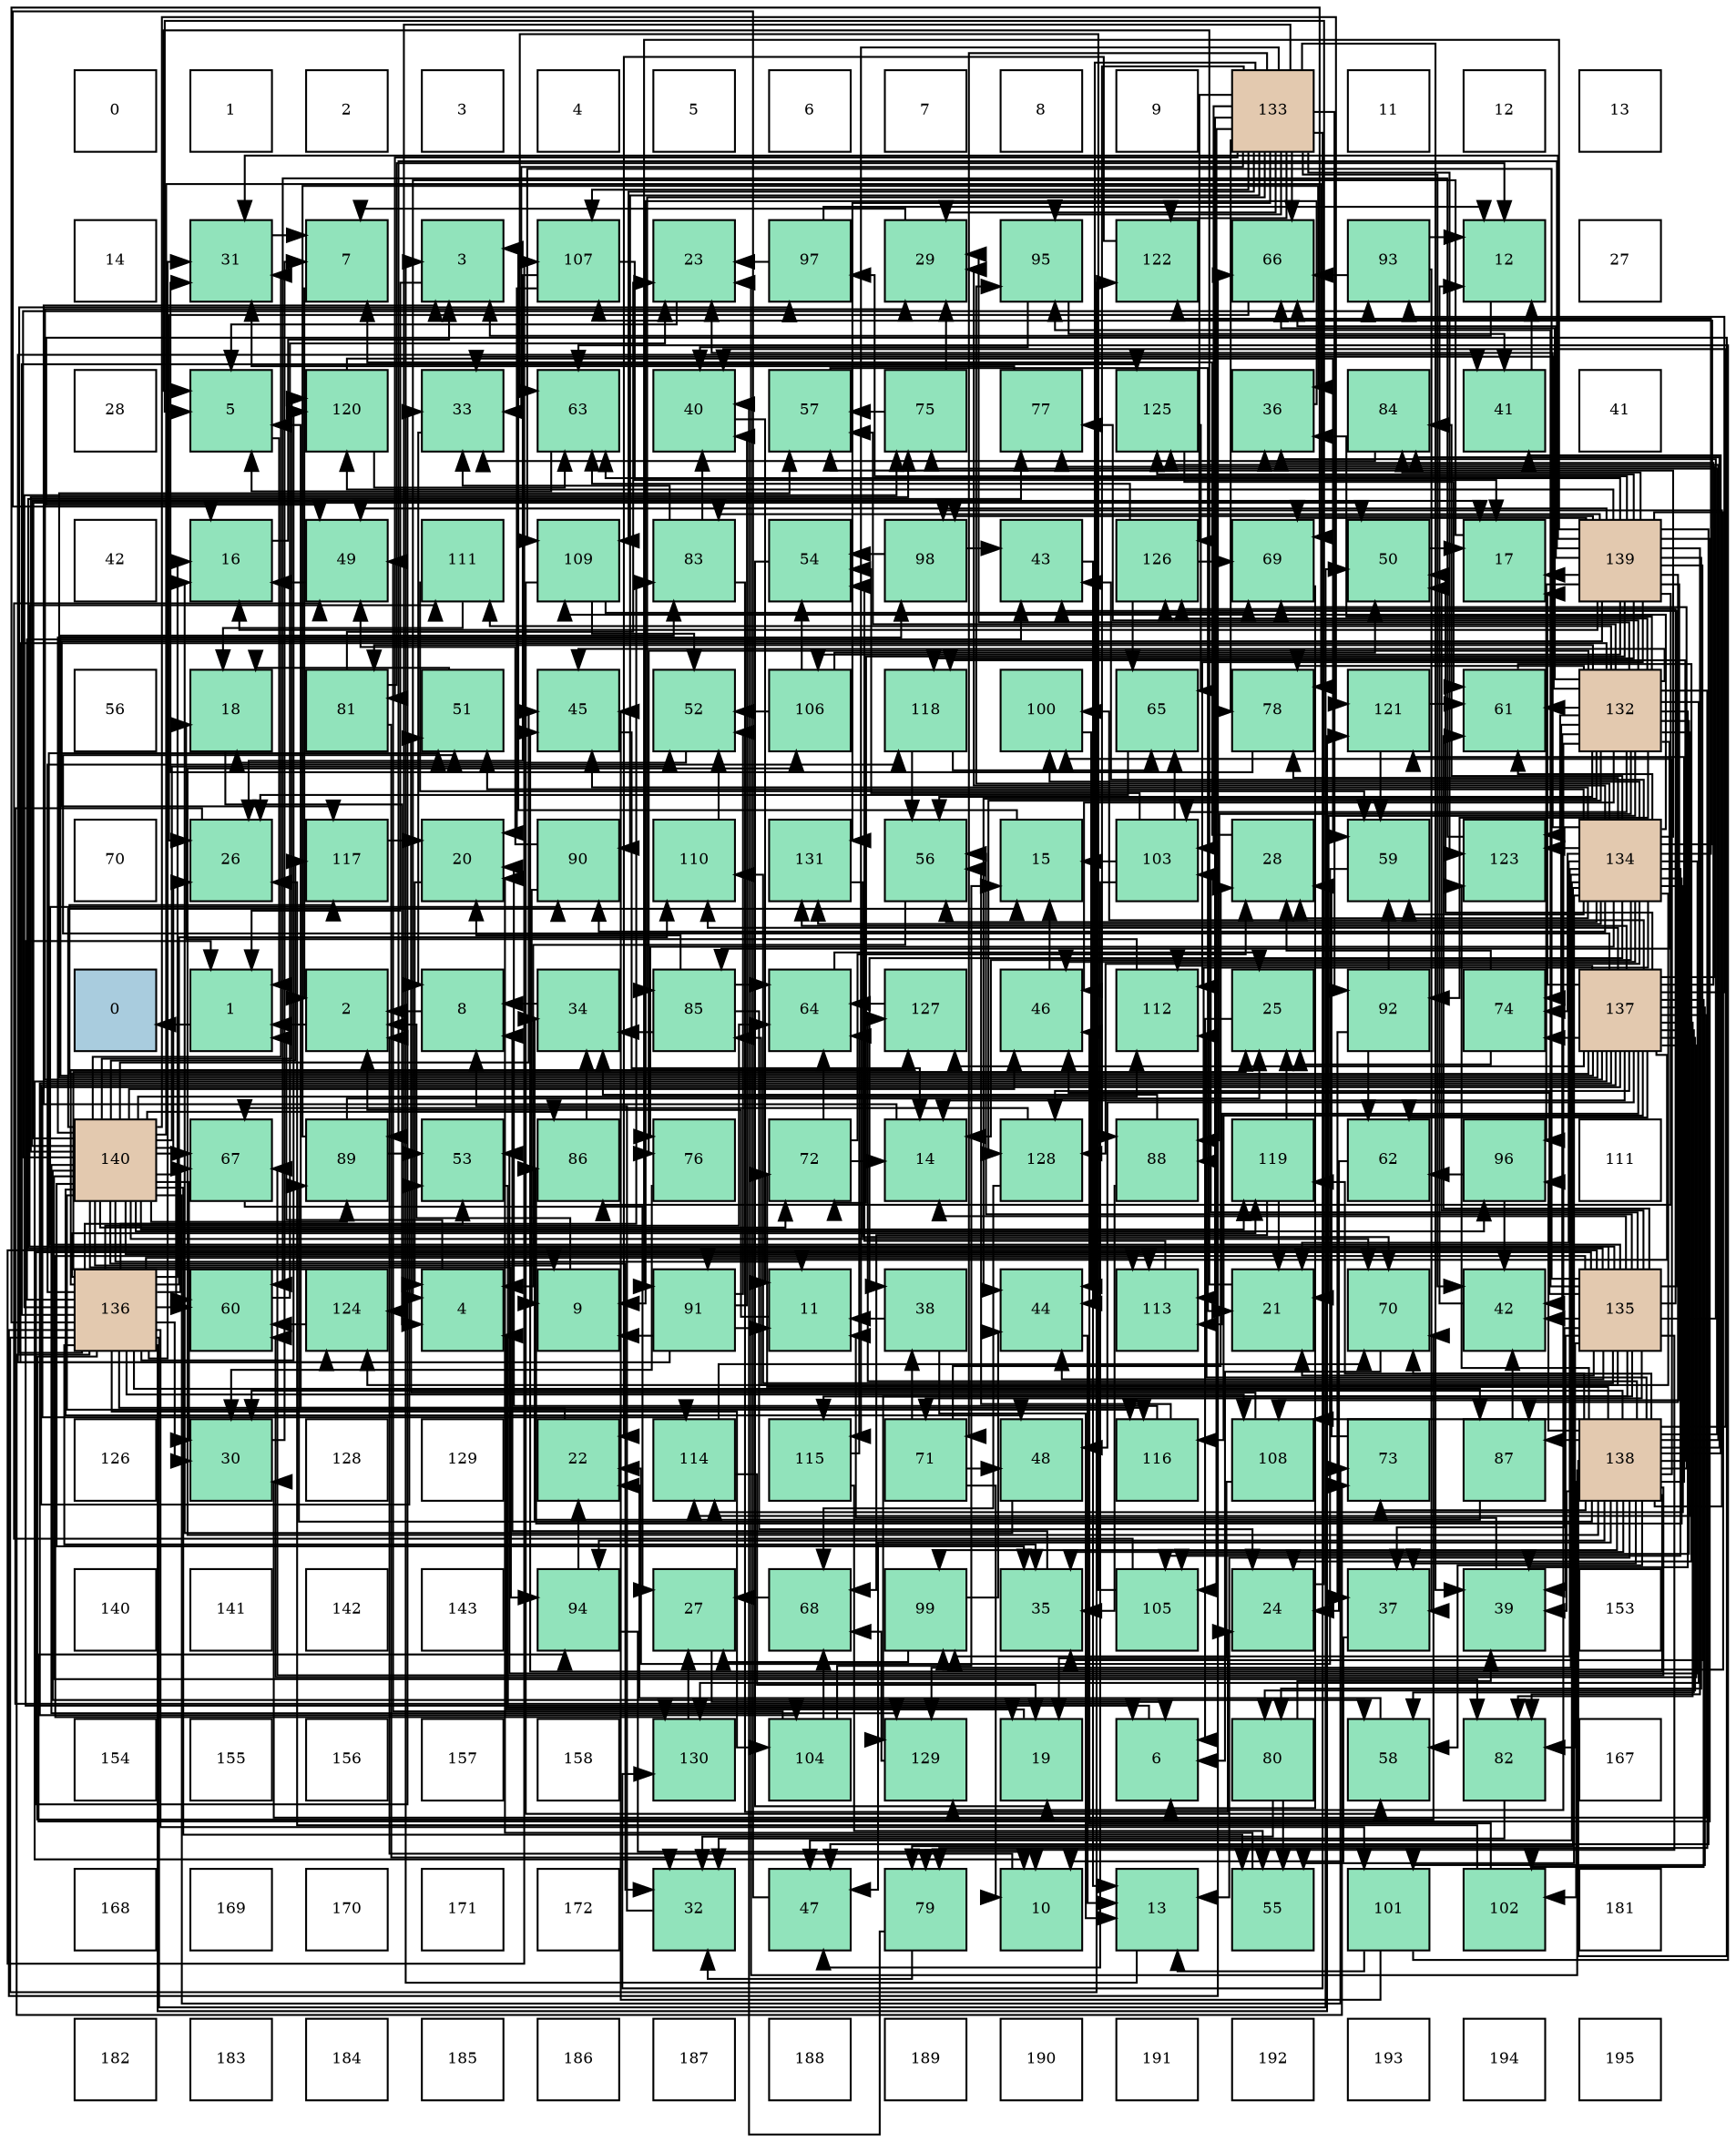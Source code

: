 digraph layout{
 rankdir=TB;
 splines=ortho;
 node [style=filled shape=square fixedsize=true width=0.6];
0[label="0", fontsize=8, fillcolor="#ffffff"];
1[label="1", fontsize=8, fillcolor="#ffffff"];
2[label="2", fontsize=8, fillcolor="#ffffff"];
3[label="3", fontsize=8, fillcolor="#ffffff"];
4[label="4", fontsize=8, fillcolor="#ffffff"];
5[label="5", fontsize=8, fillcolor="#ffffff"];
6[label="6", fontsize=8, fillcolor="#ffffff"];
7[label="7", fontsize=8, fillcolor="#ffffff"];
8[label="8", fontsize=8, fillcolor="#ffffff"];
9[label="9", fontsize=8, fillcolor="#ffffff"];
10[label="133", fontsize=8, fillcolor="#e3c9af"];
11[label="11", fontsize=8, fillcolor="#ffffff"];
12[label="12", fontsize=8, fillcolor="#ffffff"];
13[label="13", fontsize=8, fillcolor="#ffffff"];
14[label="14", fontsize=8, fillcolor="#ffffff"];
15[label="31", fontsize=8, fillcolor="#91e3bb"];
16[label="7", fontsize=8, fillcolor="#91e3bb"];
17[label="3", fontsize=8, fillcolor="#91e3bb"];
18[label="107", fontsize=8, fillcolor="#91e3bb"];
19[label="23", fontsize=8, fillcolor="#91e3bb"];
20[label="97", fontsize=8, fillcolor="#91e3bb"];
21[label="29", fontsize=8, fillcolor="#91e3bb"];
22[label="95", fontsize=8, fillcolor="#91e3bb"];
23[label="122", fontsize=8, fillcolor="#91e3bb"];
24[label="66", fontsize=8, fillcolor="#91e3bb"];
25[label="93", fontsize=8, fillcolor="#91e3bb"];
26[label="12", fontsize=8, fillcolor="#91e3bb"];
27[label="27", fontsize=8, fillcolor="#ffffff"];
28[label="28", fontsize=8, fillcolor="#ffffff"];
29[label="5", fontsize=8, fillcolor="#91e3bb"];
30[label="120", fontsize=8, fillcolor="#91e3bb"];
31[label="33", fontsize=8, fillcolor="#91e3bb"];
32[label="63", fontsize=8, fillcolor="#91e3bb"];
33[label="40", fontsize=8, fillcolor="#91e3bb"];
34[label="57", fontsize=8, fillcolor="#91e3bb"];
35[label="75", fontsize=8, fillcolor="#91e3bb"];
36[label="77", fontsize=8, fillcolor="#91e3bb"];
37[label="125", fontsize=8, fillcolor="#91e3bb"];
38[label="36", fontsize=8, fillcolor="#91e3bb"];
39[label="84", fontsize=8, fillcolor="#91e3bb"];
40[label="41", fontsize=8, fillcolor="#91e3bb"];
41[label="41", fontsize=8, fillcolor="#ffffff"];
42[label="42", fontsize=8, fillcolor="#ffffff"];
43[label="16", fontsize=8, fillcolor="#91e3bb"];
44[label="49", fontsize=8, fillcolor="#91e3bb"];
45[label="111", fontsize=8, fillcolor="#91e3bb"];
46[label="109", fontsize=8, fillcolor="#91e3bb"];
47[label="83", fontsize=8, fillcolor="#91e3bb"];
48[label="54", fontsize=8, fillcolor="#91e3bb"];
49[label="98", fontsize=8, fillcolor="#91e3bb"];
50[label="43", fontsize=8, fillcolor="#91e3bb"];
51[label="126", fontsize=8, fillcolor="#91e3bb"];
52[label="69", fontsize=8, fillcolor="#91e3bb"];
53[label="50", fontsize=8, fillcolor="#91e3bb"];
54[label="17", fontsize=8, fillcolor="#91e3bb"];
55[label="139", fontsize=8, fillcolor="#e3c9af"];
56[label="56", fontsize=8, fillcolor="#ffffff"];
57[label="18", fontsize=8, fillcolor="#91e3bb"];
58[label="81", fontsize=8, fillcolor="#91e3bb"];
59[label="51", fontsize=8, fillcolor="#91e3bb"];
60[label="45", fontsize=8, fillcolor="#91e3bb"];
61[label="52", fontsize=8, fillcolor="#91e3bb"];
62[label="106", fontsize=8, fillcolor="#91e3bb"];
63[label="118", fontsize=8, fillcolor="#91e3bb"];
64[label="100", fontsize=8, fillcolor="#91e3bb"];
65[label="65", fontsize=8, fillcolor="#91e3bb"];
66[label="78", fontsize=8, fillcolor="#91e3bb"];
67[label="121", fontsize=8, fillcolor="#91e3bb"];
68[label="61", fontsize=8, fillcolor="#91e3bb"];
69[label="132", fontsize=8, fillcolor="#e3c9af"];
70[label="70", fontsize=8, fillcolor="#ffffff"];
71[label="26", fontsize=8, fillcolor="#91e3bb"];
72[label="117", fontsize=8, fillcolor="#91e3bb"];
73[label="20", fontsize=8, fillcolor="#91e3bb"];
74[label="90", fontsize=8, fillcolor="#91e3bb"];
75[label="110", fontsize=8, fillcolor="#91e3bb"];
76[label="131", fontsize=8, fillcolor="#91e3bb"];
77[label="56", fontsize=8, fillcolor="#91e3bb"];
78[label="15", fontsize=8, fillcolor="#91e3bb"];
79[label="103", fontsize=8, fillcolor="#91e3bb"];
80[label="28", fontsize=8, fillcolor="#91e3bb"];
81[label="59", fontsize=8, fillcolor="#91e3bb"];
82[label="123", fontsize=8, fillcolor="#91e3bb"];
83[label="134", fontsize=8, fillcolor="#e3c9af"];
84[label="0", fontsize=8, fillcolor="#a9ccde"];
85[label="1", fontsize=8, fillcolor="#91e3bb"];
86[label="2", fontsize=8, fillcolor="#91e3bb"];
87[label="8", fontsize=8, fillcolor="#91e3bb"];
88[label="34", fontsize=8, fillcolor="#91e3bb"];
89[label="85", fontsize=8, fillcolor="#91e3bb"];
90[label="64", fontsize=8, fillcolor="#91e3bb"];
91[label="127", fontsize=8, fillcolor="#91e3bb"];
92[label="46", fontsize=8, fillcolor="#91e3bb"];
93[label="112", fontsize=8, fillcolor="#91e3bb"];
94[label="25", fontsize=8, fillcolor="#91e3bb"];
95[label="92", fontsize=8, fillcolor="#91e3bb"];
96[label="74", fontsize=8, fillcolor="#91e3bb"];
97[label="137", fontsize=8, fillcolor="#e3c9af"];
98[label="140", fontsize=8, fillcolor="#e3c9af"];
99[label="67", fontsize=8, fillcolor="#91e3bb"];
100[label="89", fontsize=8, fillcolor="#91e3bb"];
101[label="53", fontsize=8, fillcolor="#91e3bb"];
102[label="86", fontsize=8, fillcolor="#91e3bb"];
103[label="76", fontsize=8, fillcolor="#91e3bb"];
104[label="72", fontsize=8, fillcolor="#91e3bb"];
105[label="14", fontsize=8, fillcolor="#91e3bb"];
106[label="128", fontsize=8, fillcolor="#91e3bb"];
107[label="88", fontsize=8, fillcolor="#91e3bb"];
108[label="119", fontsize=8, fillcolor="#91e3bb"];
109[label="62", fontsize=8, fillcolor="#91e3bb"];
110[label="96", fontsize=8, fillcolor="#91e3bb"];
111[label="111", fontsize=8, fillcolor="#ffffff"];
112[label="136", fontsize=8, fillcolor="#e3c9af"];
113[label="60", fontsize=8, fillcolor="#91e3bb"];
114[label="124", fontsize=8, fillcolor="#91e3bb"];
115[label="4", fontsize=8, fillcolor="#91e3bb"];
116[label="9", fontsize=8, fillcolor="#91e3bb"];
117[label="91", fontsize=8, fillcolor="#91e3bb"];
118[label="11", fontsize=8, fillcolor="#91e3bb"];
119[label="38", fontsize=8, fillcolor="#91e3bb"];
120[label="44", fontsize=8, fillcolor="#91e3bb"];
121[label="113", fontsize=8, fillcolor="#91e3bb"];
122[label="21", fontsize=8, fillcolor="#91e3bb"];
123[label="70", fontsize=8, fillcolor="#91e3bb"];
124[label="42", fontsize=8, fillcolor="#91e3bb"];
125[label="135", fontsize=8, fillcolor="#e3c9af"];
126[label="126", fontsize=8, fillcolor="#ffffff"];
127[label="30", fontsize=8, fillcolor="#91e3bb"];
128[label="128", fontsize=8, fillcolor="#ffffff"];
129[label="129", fontsize=8, fillcolor="#ffffff"];
130[label="22", fontsize=8, fillcolor="#91e3bb"];
131[label="114", fontsize=8, fillcolor="#91e3bb"];
132[label="115", fontsize=8, fillcolor="#91e3bb"];
133[label="71", fontsize=8, fillcolor="#91e3bb"];
134[label="48", fontsize=8, fillcolor="#91e3bb"];
135[label="116", fontsize=8, fillcolor="#91e3bb"];
136[label="108", fontsize=8, fillcolor="#91e3bb"];
137[label="73", fontsize=8, fillcolor="#91e3bb"];
138[label="87", fontsize=8, fillcolor="#91e3bb"];
139[label="138", fontsize=8, fillcolor="#e3c9af"];
140[label="140", fontsize=8, fillcolor="#ffffff"];
141[label="141", fontsize=8, fillcolor="#ffffff"];
142[label="142", fontsize=8, fillcolor="#ffffff"];
143[label="143", fontsize=8, fillcolor="#ffffff"];
144[label="94", fontsize=8, fillcolor="#91e3bb"];
145[label="27", fontsize=8, fillcolor="#91e3bb"];
146[label="68", fontsize=8, fillcolor="#91e3bb"];
147[label="99", fontsize=8, fillcolor="#91e3bb"];
148[label="35", fontsize=8, fillcolor="#91e3bb"];
149[label="105", fontsize=8, fillcolor="#91e3bb"];
150[label="24", fontsize=8, fillcolor="#91e3bb"];
151[label="37", fontsize=8, fillcolor="#91e3bb"];
152[label="39", fontsize=8, fillcolor="#91e3bb"];
153[label="153", fontsize=8, fillcolor="#ffffff"];
154[label="154", fontsize=8, fillcolor="#ffffff"];
155[label="155", fontsize=8, fillcolor="#ffffff"];
156[label="156", fontsize=8, fillcolor="#ffffff"];
157[label="157", fontsize=8, fillcolor="#ffffff"];
158[label="158", fontsize=8, fillcolor="#ffffff"];
159[label="130", fontsize=8, fillcolor="#91e3bb"];
160[label="104", fontsize=8, fillcolor="#91e3bb"];
161[label="129", fontsize=8, fillcolor="#91e3bb"];
162[label="19", fontsize=8, fillcolor="#91e3bb"];
163[label="6", fontsize=8, fillcolor="#91e3bb"];
164[label="80", fontsize=8, fillcolor="#91e3bb"];
165[label="58", fontsize=8, fillcolor="#91e3bb"];
166[label="82", fontsize=8, fillcolor="#91e3bb"];
167[label="167", fontsize=8, fillcolor="#ffffff"];
168[label="168", fontsize=8, fillcolor="#ffffff"];
169[label="169", fontsize=8, fillcolor="#ffffff"];
170[label="170", fontsize=8, fillcolor="#ffffff"];
171[label="171", fontsize=8, fillcolor="#ffffff"];
172[label="172", fontsize=8, fillcolor="#ffffff"];
173[label="32", fontsize=8, fillcolor="#91e3bb"];
174[label="47", fontsize=8, fillcolor="#91e3bb"];
175[label="79", fontsize=8, fillcolor="#91e3bb"];
176[label="10", fontsize=8, fillcolor="#91e3bb"];
177[label="13", fontsize=8, fillcolor="#91e3bb"];
178[label="55", fontsize=8, fillcolor="#91e3bb"];
179[label="101", fontsize=8, fillcolor="#91e3bb"];
180[label="102", fontsize=8, fillcolor="#91e3bb"];
181[label="181", fontsize=8, fillcolor="#ffffff"];
182[label="182", fontsize=8, fillcolor="#ffffff"];
183[label="183", fontsize=8, fillcolor="#ffffff"];
184[label="184", fontsize=8, fillcolor="#ffffff"];
185[label="185", fontsize=8, fillcolor="#ffffff"];
186[label="186", fontsize=8, fillcolor="#ffffff"];
187[label="187", fontsize=8, fillcolor="#ffffff"];
188[label="188", fontsize=8, fillcolor="#ffffff"];
189[label="189", fontsize=8, fillcolor="#ffffff"];
190[label="190", fontsize=8, fillcolor="#ffffff"];
191[label="191", fontsize=8, fillcolor="#ffffff"];
192[label="192", fontsize=8, fillcolor="#ffffff"];
193[label="193", fontsize=8, fillcolor="#ffffff"];
194[label="194", fontsize=8, fillcolor="#ffffff"];
195[label="195", fontsize=8, fillcolor="#ffffff"];
edge [constraint=false, style=vis];85 -> 84;
86 -> 85;
17 -> 85;
115 -> 85;
29 -> 85;
163 -> 85;
16 -> 86;
87 -> 86;
116 -> 86;
176 -> 86;
118 -> 86;
26 -> 17;
177 -> 17;
105 -> 17;
78 -> 17;
43 -> 17;
54 -> 115;
57 -> 115;
162 -> 115;
73 -> 115;
122 -> 29;
130 -> 29;
19 -> 29;
150 -> 29;
94 -> 163;
71 -> 163;
145 -> 163;
80 -> 16;
21 -> 16;
127 -> 16;
15 -> 16;
173 -> 87;
31 -> 87;
88 -> 87;
148 -> 87;
38 -> 116;
151 -> 176;
119 -> 118;
119 -> 177;
152 -> 118;
33 -> 118;
40 -> 26;
124 -> 26;
50 -> 177;
120 -> 177;
60 -> 105;
92 -> 78;
174 -> 43;
134 -> 43;
44 -> 43;
53 -> 54;
59 -> 57;
61 -> 57;
101 -> 162;
48 -> 162;
178 -> 73;
77 -> 115;
34 -> 122;
165 -> 130;
81 -> 130;
113 -> 19;
68 -> 150;
109 -> 150;
32 -> 29;
90 -> 94;
65 -> 71;
24 -> 71;
99 -> 145;
146 -> 145;
52 -> 163;
123 -> 163;
133 -> 176;
133 -> 80;
133 -> 119;
133 -> 134;
104 -> 105;
104 -> 80;
104 -> 90;
137 -> 80;
96 -> 94;
96 -> 80;
35 -> 21;
35 -> 34;
103 -> 127;
36 -> 15;
66 -> 15;
175 -> 173;
175 -> 33;
164 -> 173;
164 -> 152;
164 -> 178;
58 -> 26;
58 -> 19;
58 -> 173;
166 -> 173;
47 -> 150;
47 -> 31;
47 -> 33;
39 -> 31;
89 -> 73;
89 -> 150;
89 -> 88;
89 -> 90;
102 -> 88;
138 -> 88;
138 -> 124;
107 -> 88;
107 -> 148;
100 -> 94;
100 -> 38;
100 -> 101;
74 -> 116;
74 -> 44;
117 -> 116;
117 -> 118;
117 -> 33;
117 -> 40;
117 -> 61;
95 -> 151;
95 -> 81;
95 -> 109;
25 -> 26;
25 -> 151;
25 -> 24;
144 -> 176;
144 -> 130;
22 -> 33;
22 -> 40;
110 -> 124;
110 -> 109;
20 -> 26;
20 -> 19;
49 -> 50;
49 -> 48;
147 -> 145;
147 -> 120;
64 -> 120;
179 -> 177;
179 -> 60;
179 -> 32;
180 -> 71;
180 -> 92;
79 -> 78;
79 -> 174;
79 -> 48;
79 -> 65;
160 -> 78;
160 -> 44;
160 -> 146;
149 -> 44;
149 -> 32;
62 -> 53;
62 -> 61;
62 -> 48;
18 -> 54;
18 -> 73;
18 -> 71;
136 -> 162;
136 -> 59;
46 -> 61;
46 -> 165;
46 -> 52;
75 -> 61;
45 -> 57;
45 -> 81;
93 -> 57;
121 -> 48;
131 -> 162;
131 -> 123;
132 -> 178;
132 -> 90;
135 -> 73;
135 -> 77;
72 -> 73;
63 -> 77;
63 -> 65;
108 -> 122;
108 -> 94;
108 -> 146;
30 -> 81;
30 -> 32;
67 -> 81;
67 -> 68;
23 -> 130;
82 -> 113;
114 -> 94;
114 -> 113;
37 -> 68;
37 -> 65;
51 -> 32;
51 -> 65;
51 -> 52;
91 -> 90;
106 -> 99;
106 -> 146;
161 -> 146;
159 -> 145;
76 -> 123;
69 -> 122;
69 -> 21;
69 -> 31;
69 -> 38;
69 -> 152;
69 -> 124;
69 -> 120;
69 -> 60;
69 -> 92;
69 -> 77;
69 -> 34;
69 -> 68;
69 -> 24;
69 -> 96;
69 -> 103;
69 -> 36;
69 -> 66;
69 -> 175;
69 -> 58;
69 -> 89;
69 -> 107;
69 -> 95;
69 -> 79;
69 -> 149;
69 -> 45;
69 -> 131;
69 -> 82;
69 -> 114;
69 -> 51;
69 -> 106;
69 -> 161;
69 -> 159;
10 -> 21;
10 -> 31;
10 -> 152;
10 -> 124;
10 -> 120;
10 -> 24;
10 -> 133;
10 -> 66;
10 -> 58;
10 -> 89;
10 -> 107;
10 -> 74;
10 -> 95;
10 -> 22;
10 -> 79;
10 -> 149;
10 -> 18;
10 -> 46;
10 -> 121;
10 -> 132;
10 -> 23;
10 -> 82;
10 -> 114;
10 -> 51;
10 -> 159;
10 -> 76;
83 -> 105;
83 -> 122;
83 -> 19;
83 -> 80;
83 -> 21;
83 -> 119;
83 -> 50;
83 -> 60;
83 -> 92;
83 -> 174;
83 -> 59;
83 -> 101;
83 -> 178;
83 -> 77;
83 -> 34;
83 -> 81;
83 -> 68;
83 -> 96;
83 -> 103;
83 -> 66;
83 -> 175;
83 -> 39;
83 -> 102;
83 -> 107;
83 -> 74;
83 -> 22;
83 -> 147;
83 -> 64;
83 -> 149;
83 -> 18;
83 -> 46;
83 -> 131;
83 -> 23;
83 -> 82;
83 -> 114;
83 -> 106;
83 -> 161;
83 -> 76;
125 -> 105;
125 -> 122;
125 -> 31;
125 -> 38;
125 -> 151;
125 -> 152;
125 -> 124;
125 -> 50;
125 -> 120;
125 -> 92;
125 -> 53;
125 -> 59;
125 -> 77;
125 -> 68;
125 -> 133;
125 -> 36;
125 -> 175;
125 -> 166;
125 -> 89;
125 -> 74;
125 -> 22;
125 -> 79;
125 -> 18;
125 -> 46;
125 -> 75;
125 -> 45;
125 -> 132;
125 -> 51;
125 -> 161;
125 -> 159;
112 -> 43;
112 -> 127;
112 -> 15;
112 -> 148;
112 -> 50;
112 -> 53;
112 -> 101;
112 -> 113;
112 -> 90;
112 -> 24;
112 -> 99;
112 -> 52;
112 -> 123;
112 -> 137;
112 -> 35;
112 -> 47;
112 -> 138;
112 -> 20;
112 -> 179;
112 -> 160;
112 -> 136;
112 -> 75;
112 -> 121;
112 -> 135;
112 -> 63;
112 -> 108;
112 -> 30;
112 -> 67;
112 -> 23;
112 -> 37;
112 -> 91;
97 -> 176;
97 -> 105;
97 -> 54;
97 -> 21;
97 -> 127;
97 -> 38;
97 -> 134;
97 -> 53;
97 -> 59;
97 -> 101;
97 -> 34;
97 -> 165;
97 -> 113;
97 -> 109;
97 -> 96;
97 -> 36;
97 -> 164;
97 -> 166;
97 -> 47;
97 -> 117;
97 -> 25;
97 -> 64;
97 -> 179;
97 -> 180;
97 -> 160;
97 -> 75;
97 -> 93;
97 -> 121;
97 -> 131;
97 -> 135;
97 -> 72;
97 -> 91;
97 -> 106;
97 -> 76;
139 -> 177;
139 -> 19;
139 -> 127;
139 -> 148;
139 -> 151;
139 -> 152;
139 -> 33;
139 -> 40;
139 -> 60;
139 -> 174;
139 -> 44;
139 -> 165;
139 -> 99;
139 -> 52;
139 -> 123;
139 -> 104;
139 -> 137;
139 -> 35;
139 -> 39;
139 -> 138;
139 -> 100;
139 -> 144;
139 -> 110;
139 -> 49;
139 -> 147;
139 -> 64;
139 -> 180;
139 -> 62;
139 -> 136;
139 -> 93;
139 -> 63;
139 -> 108;
139 -> 67;
139 -> 82;
139 -> 37;
139 -> 91;
55 -> 43;
55 -> 54;
55 -> 15;
55 -> 148;
55 -> 174;
55 -> 44;
55 -> 32;
55 -> 24;
55 -> 52;
55 -> 104;
55 -> 164;
55 -> 166;
55 -> 47;
55 -> 39;
55 -> 102;
55 -> 138;
55 -> 100;
55 -> 117;
55 -> 144;
55 -> 110;
55 -> 20;
55 -> 49;
55 -> 147;
55 -> 62;
55 -> 136;
55 -> 93;
55 -> 72;
55 -> 63;
55 -> 30;
55 -> 37;
98 -> 116;
98 -> 118;
98 -> 78;
98 -> 54;
98 -> 71;
98 -> 127;
98 -> 15;
98 -> 173;
98 -> 148;
98 -> 60;
98 -> 92;
98 -> 134;
98 -> 53;
98 -> 61;
98 -> 178;
98 -> 165;
98 -> 113;
98 -> 99;
98 -> 123;
98 -> 104;
98 -> 137;
98 -> 35;
98 -> 66;
98 -> 166;
98 -> 102;
98 -> 100;
98 -> 25;
98 -> 144;
98 -> 110;
98 -> 49;
98 -> 93;
98 -> 121;
98 -> 135;
98 -> 72;
98 -> 108;
98 -> 30;
98 -> 67;
98 -> 161;
edge [constraint=true, style=invis];
0 -> 14 -> 28 -> 42 -> 56 -> 70 -> 84 -> 98 -> 112 -> 126 -> 140 -> 154 -> 168 -> 182;
1 -> 15 -> 29 -> 43 -> 57 -> 71 -> 85 -> 99 -> 113 -> 127 -> 141 -> 155 -> 169 -> 183;
2 -> 16 -> 30 -> 44 -> 58 -> 72 -> 86 -> 100 -> 114 -> 128 -> 142 -> 156 -> 170 -> 184;
3 -> 17 -> 31 -> 45 -> 59 -> 73 -> 87 -> 101 -> 115 -> 129 -> 143 -> 157 -> 171 -> 185;
4 -> 18 -> 32 -> 46 -> 60 -> 74 -> 88 -> 102 -> 116 -> 130 -> 144 -> 158 -> 172 -> 186;
5 -> 19 -> 33 -> 47 -> 61 -> 75 -> 89 -> 103 -> 117 -> 131 -> 145 -> 159 -> 173 -> 187;
6 -> 20 -> 34 -> 48 -> 62 -> 76 -> 90 -> 104 -> 118 -> 132 -> 146 -> 160 -> 174 -> 188;
7 -> 21 -> 35 -> 49 -> 63 -> 77 -> 91 -> 105 -> 119 -> 133 -> 147 -> 161 -> 175 -> 189;
8 -> 22 -> 36 -> 50 -> 64 -> 78 -> 92 -> 106 -> 120 -> 134 -> 148 -> 162 -> 176 -> 190;
9 -> 23 -> 37 -> 51 -> 65 -> 79 -> 93 -> 107 -> 121 -> 135 -> 149 -> 163 -> 177 -> 191;
10 -> 24 -> 38 -> 52 -> 66 -> 80 -> 94 -> 108 -> 122 -> 136 -> 150 -> 164 -> 178 -> 192;
11 -> 25 -> 39 -> 53 -> 67 -> 81 -> 95 -> 109 -> 123 -> 137 -> 151 -> 165 -> 179 -> 193;
12 -> 26 -> 40 -> 54 -> 68 -> 82 -> 96 -> 110 -> 124 -> 138 -> 152 -> 166 -> 180 -> 194;
13 -> 27 -> 41 -> 55 -> 69 -> 83 -> 97 -> 111 -> 125 -> 139 -> 153 -> 167 -> 181 -> 195;
rank = same {0 -> 1 -> 2 -> 3 -> 4 -> 5 -> 6 -> 7 -> 8 -> 9 -> 10 -> 11 -> 12 -> 13};
rank = same {14 -> 15 -> 16 -> 17 -> 18 -> 19 -> 20 -> 21 -> 22 -> 23 -> 24 -> 25 -> 26 -> 27};
rank = same {28 -> 29 -> 30 -> 31 -> 32 -> 33 -> 34 -> 35 -> 36 -> 37 -> 38 -> 39 -> 40 -> 41};
rank = same {42 -> 43 -> 44 -> 45 -> 46 -> 47 -> 48 -> 49 -> 50 -> 51 -> 52 -> 53 -> 54 -> 55};
rank = same {56 -> 57 -> 58 -> 59 -> 60 -> 61 -> 62 -> 63 -> 64 -> 65 -> 66 -> 67 -> 68 -> 69};
rank = same {70 -> 71 -> 72 -> 73 -> 74 -> 75 -> 76 -> 77 -> 78 -> 79 -> 80 -> 81 -> 82 -> 83};
rank = same {84 -> 85 -> 86 -> 87 -> 88 -> 89 -> 90 -> 91 -> 92 -> 93 -> 94 -> 95 -> 96 -> 97};
rank = same {98 -> 99 -> 100 -> 101 -> 102 -> 103 -> 104 -> 105 -> 106 -> 107 -> 108 -> 109 -> 110 -> 111};
rank = same {112 -> 113 -> 114 -> 115 -> 116 -> 117 -> 118 -> 119 -> 120 -> 121 -> 122 -> 123 -> 124 -> 125};
rank = same {126 -> 127 -> 128 -> 129 -> 130 -> 131 -> 132 -> 133 -> 134 -> 135 -> 136 -> 137 -> 138 -> 139};
rank = same {140 -> 141 -> 142 -> 143 -> 144 -> 145 -> 146 -> 147 -> 148 -> 149 -> 150 -> 151 -> 152 -> 153};
rank = same {154 -> 155 -> 156 -> 157 -> 158 -> 159 -> 160 -> 161 -> 162 -> 163 -> 164 -> 165 -> 166 -> 167};
rank = same {168 -> 169 -> 170 -> 171 -> 172 -> 173 -> 174 -> 175 -> 176 -> 177 -> 178 -> 179 -> 180 -> 181};
rank = same {182 -> 183 -> 184 -> 185 -> 186 -> 187 -> 188 -> 189 -> 190 -> 191 -> 192 -> 193 -> 194 -> 195};
}